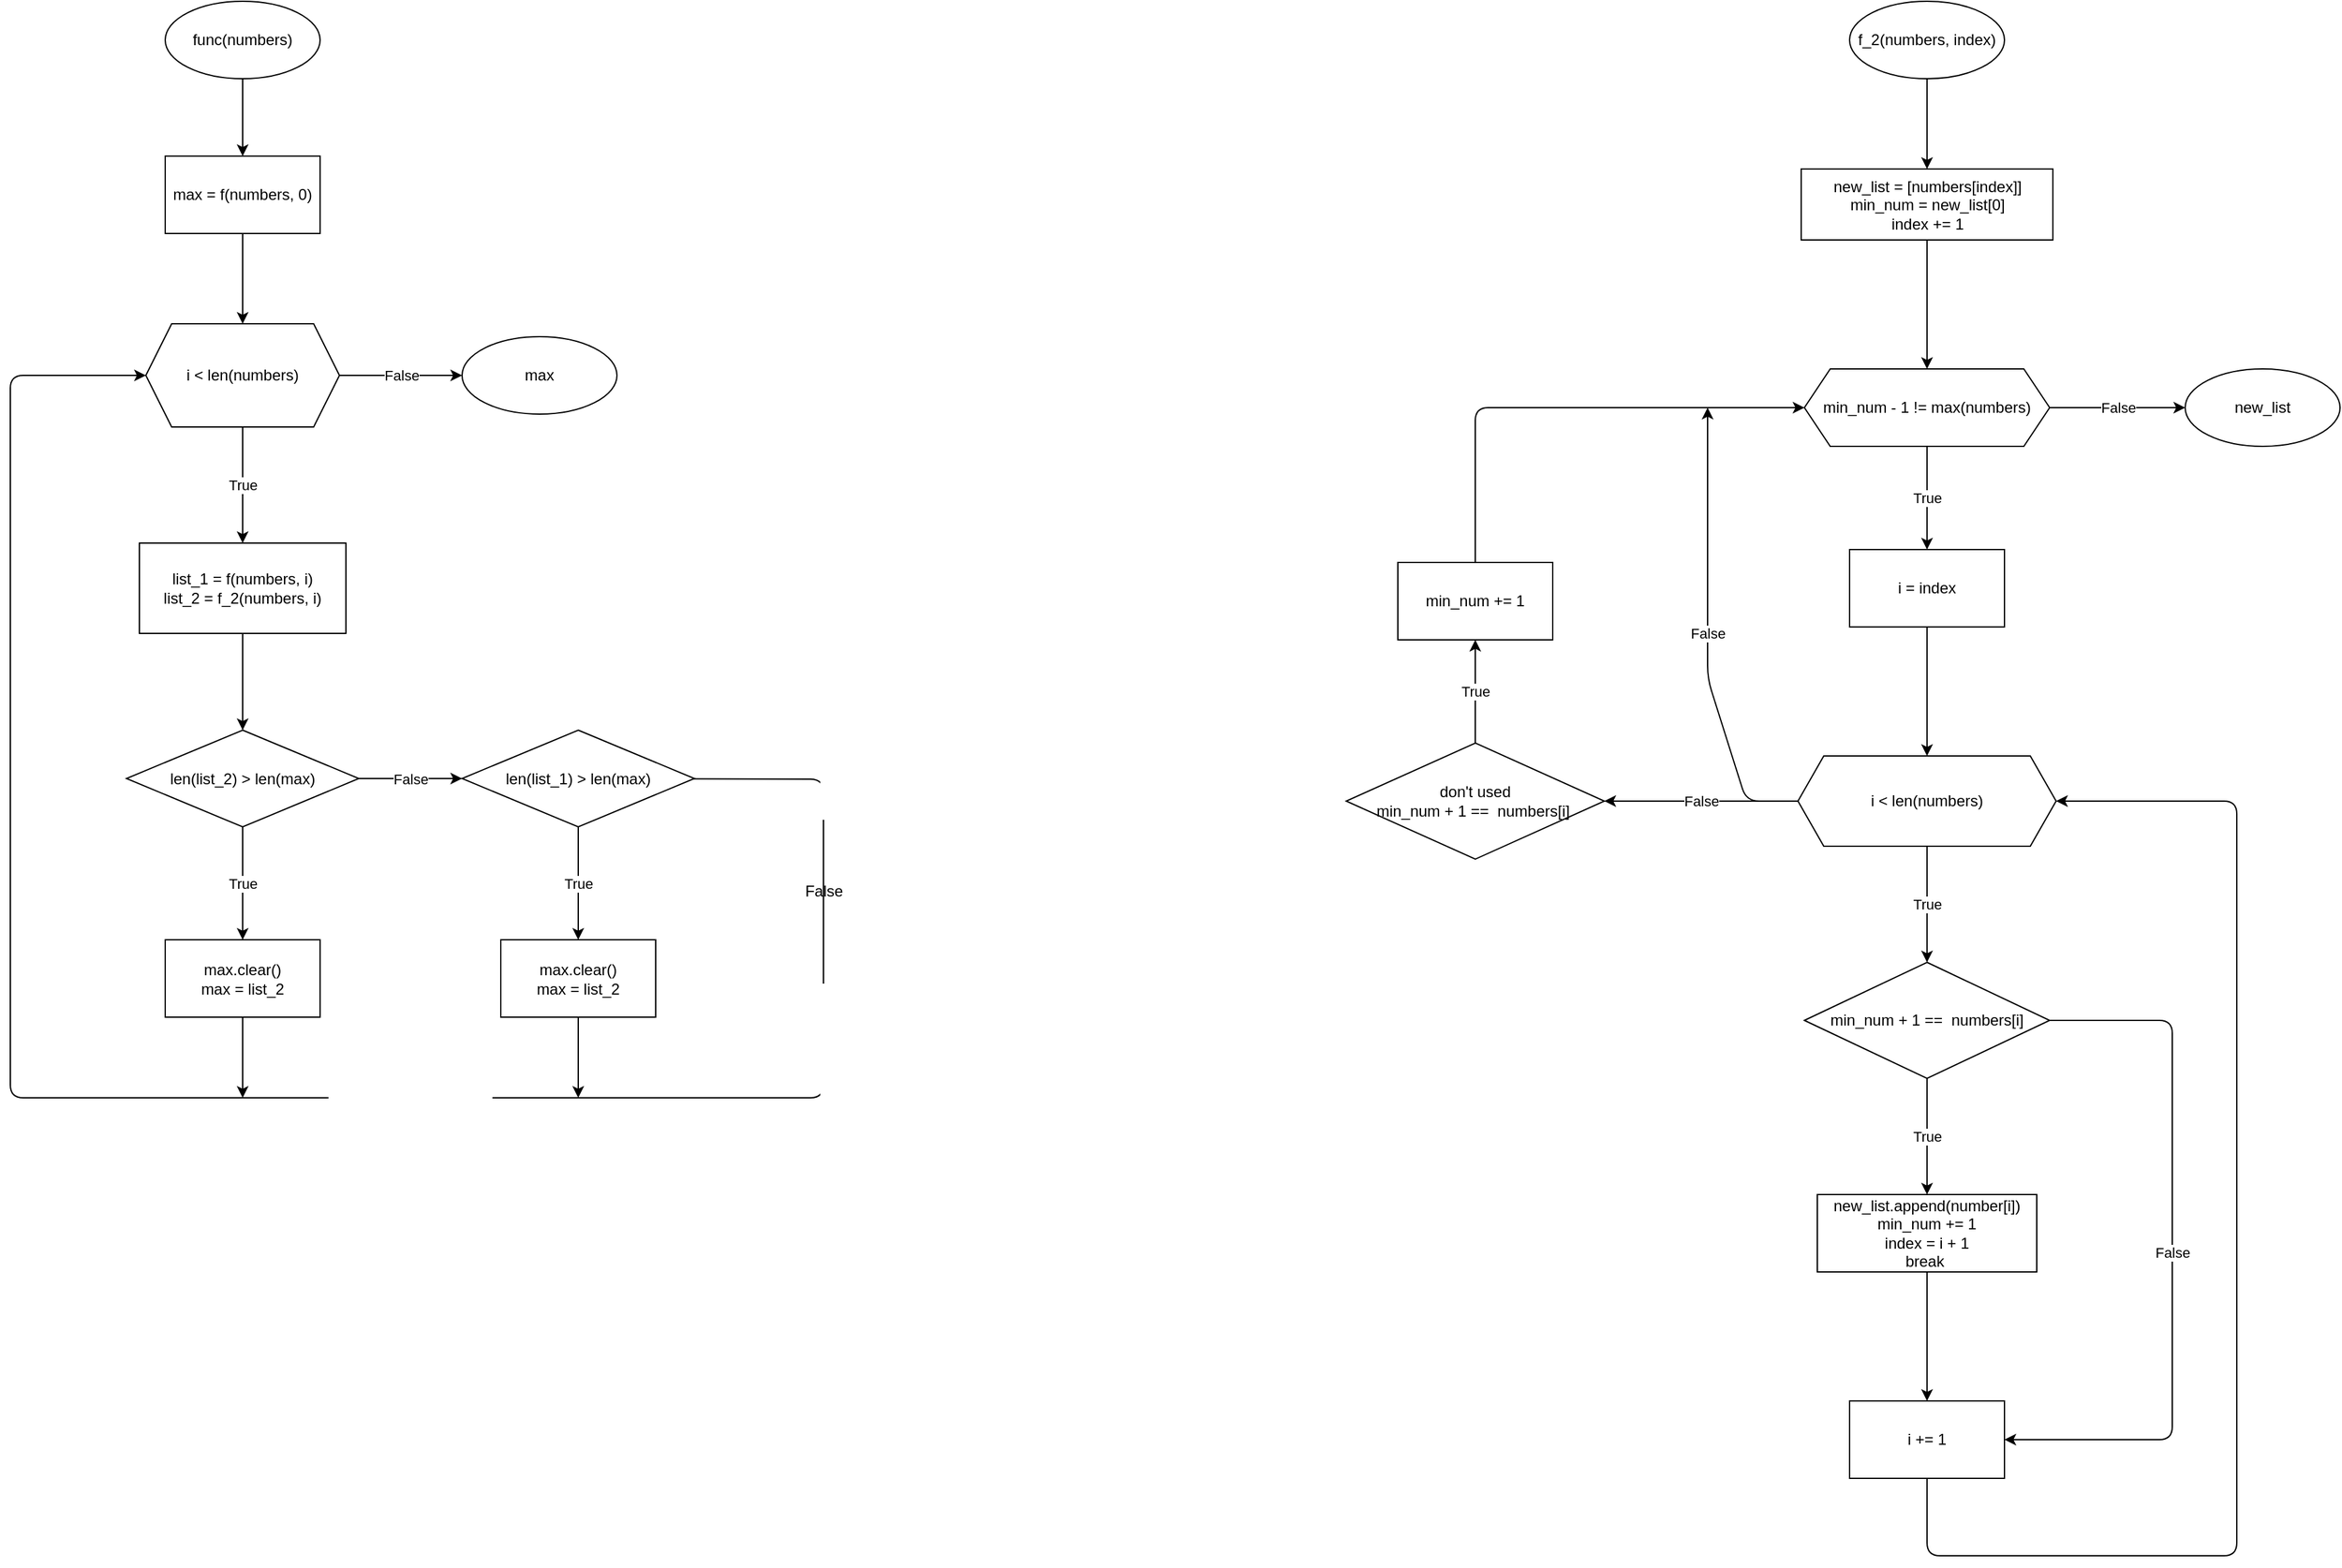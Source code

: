 <mxfile>
    <diagram id="LyrWyAjAx8_s4qvQboRV" name="Page-1">
        <mxGraphModel dx="4035" dy="1975" grid="1" gridSize="10" guides="1" tooltips="1" connect="1" arrows="1" fold="1" page="1" pageScale="1" pageWidth="1100" pageHeight="850" math="0" shadow="0">
            <root>
                <mxCell id="0"/>
                <mxCell id="1" parent="0"/>
                <mxCell id="9" value="" style="edgeStyle=none;html=1;" parent="1" source="3" target="8" edge="1">
                    <mxGeometry relative="1" as="geometry"/>
                </mxCell>
                <mxCell id="3" value="func(numbers)" style="ellipse;whiteSpace=wrap;html=1;" parent="1" vertex="1">
                    <mxGeometry x="345" y="20" width="120" height="60" as="geometry"/>
                </mxCell>
                <mxCell id="43" value="False" style="edgeStyle=none;html=1;" parent="1" source="4" target="42" edge="1">
                    <mxGeometry relative="1" as="geometry"/>
                </mxCell>
                <mxCell id="92" value="True" style="edgeStyle=none;html=1;" edge="1" parent="1" source="4" target="91">
                    <mxGeometry relative="1" as="geometry"/>
                </mxCell>
                <mxCell id="4" value="i &amp;lt; len(numbers)" style="shape=hexagon;perimeter=hexagonPerimeter2;whiteSpace=wrap;html=1;fixedSize=1;" parent="1" vertex="1">
                    <mxGeometry x="330" y="270" width="150" height="80" as="geometry"/>
                </mxCell>
                <mxCell id="10" value="" style="edgeStyle=none;html=1;" parent="1" source="8" target="4" edge="1">
                    <mxGeometry relative="1" as="geometry"/>
                </mxCell>
                <mxCell id="8" value="max = f(numbers, 0)" style="whiteSpace=wrap;html=1;" parent="1" vertex="1">
                    <mxGeometry x="345" y="140" width="120" height="60" as="geometry"/>
                </mxCell>
                <mxCell id="42" value="max" style="ellipse;whiteSpace=wrap;html=1;" parent="1" vertex="1">
                    <mxGeometry x="575" y="280" width="120" height="60" as="geometry"/>
                </mxCell>
                <mxCell id="48" value="" style="edgeStyle=none;html=1;" parent="1" source="44" target="47" edge="1">
                    <mxGeometry relative="1" as="geometry"/>
                </mxCell>
                <mxCell id="44" value="f_2(numbers, index)" style="ellipse;whiteSpace=wrap;html=1;" parent="1" vertex="1">
                    <mxGeometry x="1650" y="20" width="120" height="60" as="geometry"/>
                </mxCell>
                <mxCell id="70" value="True" style="edgeStyle=none;html=1;" edge="1" parent="1" source="45" target="69">
                    <mxGeometry relative="1" as="geometry"/>
                </mxCell>
                <mxCell id="90" value="False" style="edgeStyle=none;html=1;" edge="1" parent="1" source="45" target="83">
                    <mxGeometry relative="1" as="geometry"/>
                </mxCell>
                <mxCell id="45" value="min_num - 1 != max(numbers)" style="shape=hexagon;perimeter=hexagonPerimeter2;whiteSpace=wrap;html=1;fixedSize=1;" parent="1" vertex="1">
                    <mxGeometry x="1615" y="305" width="190" height="60" as="geometry"/>
                </mxCell>
                <mxCell id="49" value="" style="edgeStyle=none;html=1;" edge="1" parent="1" source="47" target="45">
                    <mxGeometry relative="1" as="geometry"/>
                </mxCell>
                <mxCell id="47" value="new_list = [numbers[index]]&lt;br&gt;min_num = new_list[0]&lt;br&gt;index += 1" style="whiteSpace=wrap;html=1;" parent="1" vertex="1">
                    <mxGeometry x="1612.5" y="150" width="195" height="55" as="geometry"/>
                </mxCell>
                <mxCell id="64" value="True" style="edgeStyle=none;html=1;" edge="1" parent="1" source="60" target="63">
                    <mxGeometry relative="1" as="geometry"/>
                </mxCell>
                <mxCell id="78" value="False" style="edgeStyle=none;html=1;entryX=1;entryY=0.5;entryDx=0;entryDy=0;" edge="1" parent="1" source="60" target="82">
                    <mxGeometry relative="1" as="geometry">
                        <mxPoint x="1460" y="640" as="targetPoint"/>
                    </mxGeometry>
                </mxCell>
                <mxCell id="89" value="False" style="edgeStyle=none;html=1;" edge="1" parent="1" source="60">
                    <mxGeometry relative="1" as="geometry">
                        <mxPoint x="1540" y="335" as="targetPoint"/>
                        <Array as="points">
                            <mxPoint x="1570" y="640"/>
                            <mxPoint x="1540" y="545"/>
                        </Array>
                    </mxGeometry>
                </mxCell>
                <mxCell id="60" value="i &amp;lt; len(numbers)" style="shape=hexagon;perimeter=hexagonPerimeter2;whiteSpace=wrap;html=1;fixedSize=1;" vertex="1" parent="1">
                    <mxGeometry x="1610" y="605" width="200" height="70" as="geometry"/>
                </mxCell>
                <mxCell id="66" value="True" style="edgeStyle=none;html=1;" edge="1" parent="1" source="63" target="65">
                    <mxGeometry relative="1" as="geometry"/>
                </mxCell>
                <mxCell id="76" value="False" style="edgeStyle=none;html=1;entryX=1;entryY=0.5;entryDx=0;entryDy=0;" edge="1" parent="1" source="63" target="72">
                    <mxGeometry relative="1" as="geometry">
                        <Array as="points">
                            <mxPoint x="1900" y="810"/>
                            <mxPoint x="1900" y="1135"/>
                        </Array>
                    </mxGeometry>
                </mxCell>
                <mxCell id="63" value="min_num + 1 ==&amp;nbsp; numbers[i]" style="rhombus;whiteSpace=wrap;html=1;" vertex="1" parent="1">
                    <mxGeometry x="1615" y="765" width="190" height="90" as="geometry"/>
                </mxCell>
                <mxCell id="75" value="" style="edgeStyle=none;html=1;" edge="1" parent="1" source="65" target="72">
                    <mxGeometry relative="1" as="geometry"/>
                </mxCell>
                <mxCell id="65" value="new_list.append(number[i])&lt;br&gt;min_num += 1&lt;br&gt;index = i + 1&lt;br&gt;break&amp;nbsp;" style="whiteSpace=wrap;html=1;" vertex="1" parent="1">
                    <mxGeometry x="1625" y="945" width="170" height="60" as="geometry"/>
                </mxCell>
                <mxCell id="71" value="" style="edgeStyle=none;html=1;" edge="1" parent="1" source="69" target="60">
                    <mxGeometry relative="1" as="geometry"/>
                </mxCell>
                <mxCell id="69" value="i = index" style="whiteSpace=wrap;html=1;" vertex="1" parent="1">
                    <mxGeometry x="1650" y="445" width="120" height="60" as="geometry"/>
                </mxCell>
                <mxCell id="79" style="edgeStyle=none;html=1;entryX=1;entryY=0.5;entryDx=0;entryDy=0;" edge="1" parent="1" source="72" target="60">
                    <mxGeometry relative="1" as="geometry">
                        <Array as="points">
                            <mxPoint x="1710" y="1225"/>
                            <mxPoint x="1950" y="1225"/>
                            <mxPoint x="1950" y="640"/>
                        </Array>
                    </mxGeometry>
                </mxCell>
                <mxCell id="72" value="i += 1" style="whiteSpace=wrap;html=1;" vertex="1" parent="1">
                    <mxGeometry x="1650" y="1105" width="120" height="60" as="geometry"/>
                </mxCell>
                <mxCell id="88" style="edgeStyle=none;html=1;entryX=0;entryY=0.5;entryDx=0;entryDy=0;" edge="1" parent="1" source="80" target="45">
                    <mxGeometry relative="1" as="geometry">
                        <Array as="points">
                            <mxPoint x="1360" y="335"/>
                        </Array>
                    </mxGeometry>
                </mxCell>
                <mxCell id="80" value="min_num += 1" style="whiteSpace=wrap;html=1;" vertex="1" parent="1">
                    <mxGeometry x="1300" y="455" width="120" height="60" as="geometry"/>
                </mxCell>
                <mxCell id="87" value="True" style="edgeStyle=none;html=1;entryX=0.5;entryY=1;entryDx=0;entryDy=0;" edge="1" parent="1" source="82" target="80">
                    <mxGeometry relative="1" as="geometry"/>
                </mxCell>
                <mxCell id="82" value="&lt;span&gt;don't used&lt;br&gt;min_num + 1 ==&amp;nbsp; numbers[i]&amp;nbsp;&lt;/span&gt;" style="rhombus;whiteSpace=wrap;html=1;" vertex="1" parent="1">
                    <mxGeometry x="1260" y="595" width="200" height="90" as="geometry"/>
                </mxCell>
                <mxCell id="83" value="new_list" style="ellipse;whiteSpace=wrap;html=1;" vertex="1" parent="1">
                    <mxGeometry x="1910" y="305" width="120" height="60" as="geometry"/>
                </mxCell>
                <mxCell id="97" value="" style="edgeStyle=none;html=1;" edge="1" parent="1" source="91" target="96">
                    <mxGeometry relative="1" as="geometry"/>
                </mxCell>
                <mxCell id="91" value="list_1 = f(numbers, i)&lt;br&gt;list_2 = f_2(numbers, i)" style="whiteSpace=wrap;html=1;" vertex="1" parent="1">
                    <mxGeometry x="325" y="440" width="160" height="70" as="geometry"/>
                </mxCell>
                <mxCell id="99" value="True" style="edgeStyle=none;html=1;" edge="1" parent="1" source="96" target="98">
                    <mxGeometry relative="1" as="geometry"/>
                </mxCell>
                <mxCell id="102" value="False" style="edgeStyle=none;html=1;" edge="1" parent="1" source="96" target="101">
                    <mxGeometry relative="1" as="geometry"/>
                </mxCell>
                <mxCell id="96" value="len(list_2) &gt; len(max)" style="rhombus;whiteSpace=wrap;html=1;" vertex="1" parent="1">
                    <mxGeometry x="315" y="585" width="180" height="75" as="geometry"/>
                </mxCell>
                <mxCell id="109" style="edgeStyle=none;html=1;" edge="1" parent="1" source="98">
                    <mxGeometry relative="1" as="geometry">
                        <mxPoint x="405" y="870" as="targetPoint"/>
                    </mxGeometry>
                </mxCell>
                <mxCell id="98" value="max.clear()&lt;br&gt;max = list_2" style="whiteSpace=wrap;html=1;" vertex="1" parent="1">
                    <mxGeometry x="345" y="747.5" width="120" height="60" as="geometry"/>
                </mxCell>
                <mxCell id="104" value="True" style="edgeStyle=none;html=1;" edge="1" parent="1" source="101" target="103">
                    <mxGeometry relative="1" as="geometry"/>
                </mxCell>
                <mxCell id="107" value="" style="edgeStyle=none;html=1;entryX=0;entryY=0.5;entryDx=0;entryDy=0;" edge="1" parent="1" source="101" target="4">
                    <mxGeometry relative="1" as="geometry">
                        <Array as="points">
                            <mxPoint x="855" y="623"/>
                            <mxPoint x="855" y="870"/>
                            <mxPoint x="225" y="870"/>
                            <mxPoint x="225" y="310"/>
                        </Array>
                    </mxGeometry>
                </mxCell>
                <mxCell id="101" value="len(list_1) &amp;gt; len(max)" style="rhombus;whiteSpace=wrap;html=1;" vertex="1" parent="1">
                    <mxGeometry x="575" y="585" width="180" height="75" as="geometry"/>
                </mxCell>
                <mxCell id="108" style="edgeStyle=none;html=1;" edge="1" parent="1" source="103">
                    <mxGeometry relative="1" as="geometry">
                        <mxPoint x="665" y="870" as="targetPoint"/>
                    </mxGeometry>
                </mxCell>
                <mxCell id="103" value="max.clear()&lt;br&gt;max = list_2" style="whiteSpace=wrap;html=1;" vertex="1" parent="1">
                    <mxGeometry x="605" y="747.5" width="120" height="60" as="geometry"/>
                </mxCell>
                <mxCell id="110" value="False" style="text;html=1;align=center;verticalAlign=middle;resizable=0;points=[];autosize=1;strokeColor=none;fillColor=none;" vertex="1" parent="1">
                    <mxGeometry x="835" y="700" width="40" height="20" as="geometry"/>
                </mxCell>
            </root>
        </mxGraphModel>
    </diagram>
</mxfile>